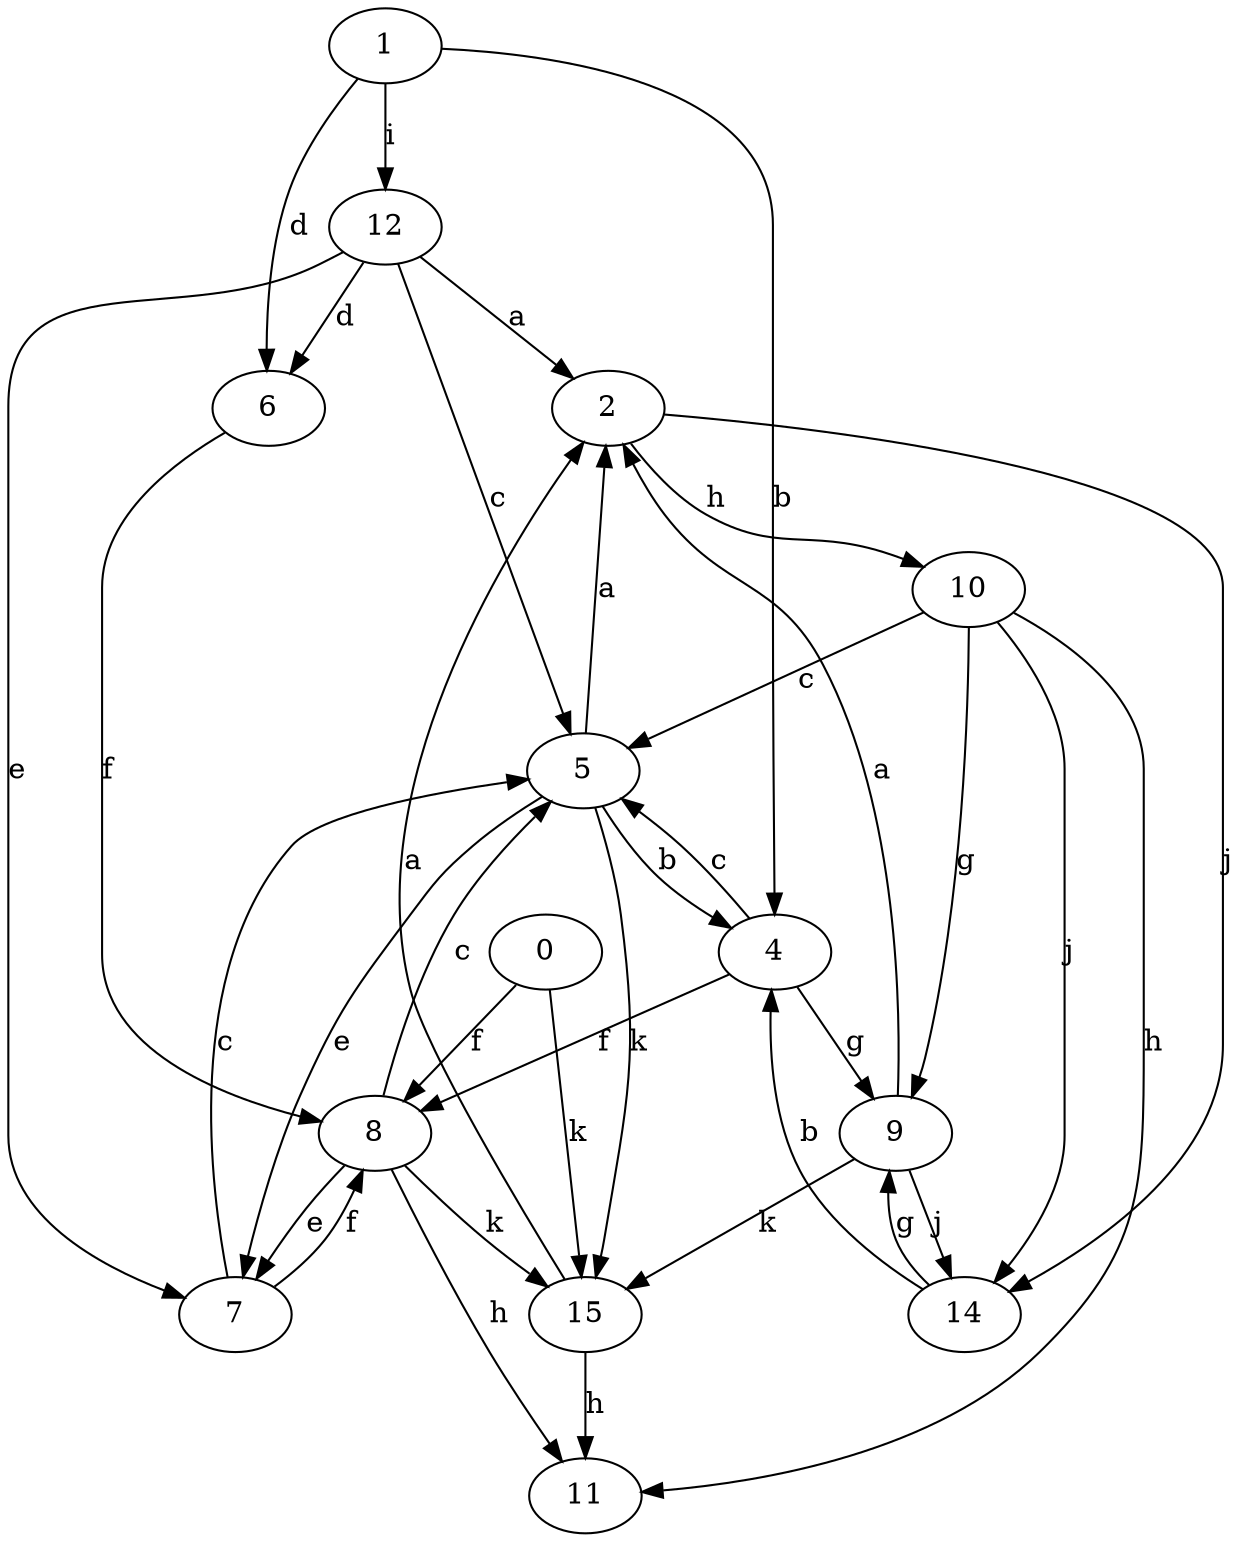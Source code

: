 strict digraph  {
2;
4;
5;
0;
6;
7;
8;
9;
10;
1;
11;
12;
14;
15;
2 -> 10  [label=h];
2 -> 14  [label=j];
4 -> 5  [label=c];
4 -> 8  [label=f];
4 -> 9  [label=g];
5 -> 2  [label=a];
5 -> 4  [label=b];
5 -> 7  [label=e];
5 -> 15  [label=k];
0 -> 8  [label=f];
0 -> 15  [label=k];
6 -> 8  [label=f];
7 -> 5  [label=c];
7 -> 8  [label=f];
8 -> 5  [label=c];
8 -> 7  [label=e];
8 -> 11  [label=h];
8 -> 15  [label=k];
9 -> 2  [label=a];
9 -> 14  [label=j];
9 -> 15  [label=k];
10 -> 5  [label=c];
10 -> 9  [label=g];
10 -> 11  [label=h];
10 -> 14  [label=j];
1 -> 4  [label=b];
1 -> 6  [label=d];
1 -> 12  [label=i];
12 -> 2  [label=a];
12 -> 5  [label=c];
12 -> 6  [label=d];
12 -> 7  [label=e];
14 -> 4  [label=b];
14 -> 9  [label=g];
15 -> 2  [label=a];
15 -> 11  [label=h];
}
